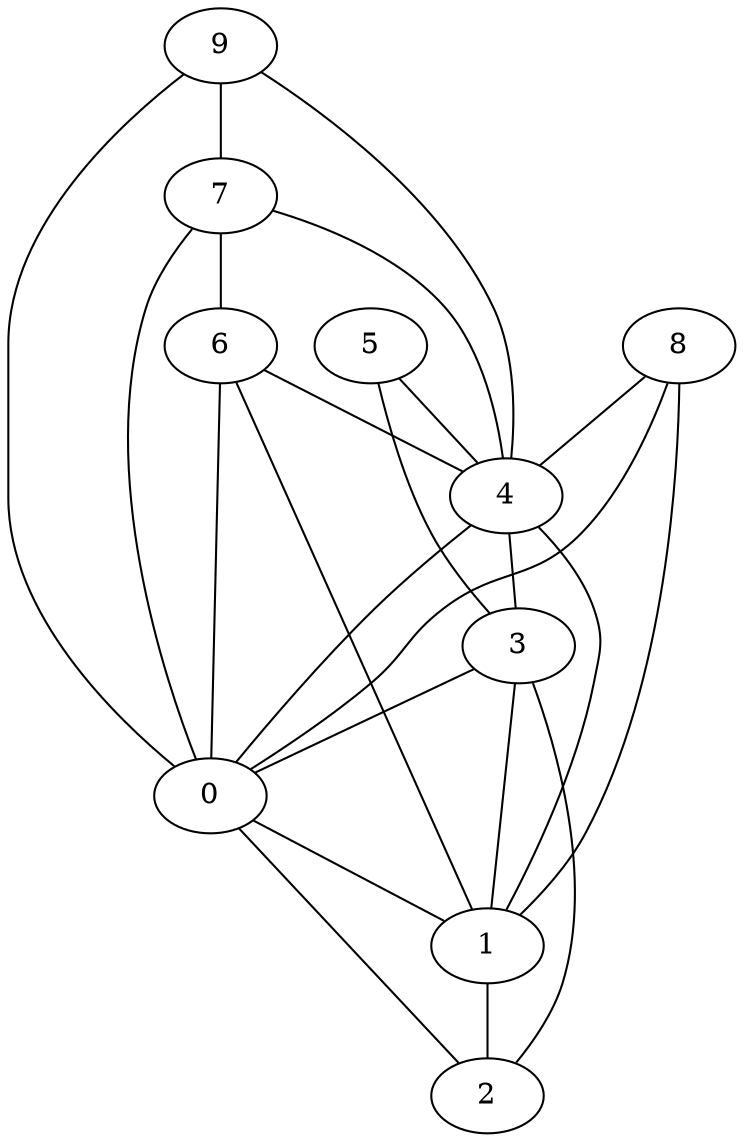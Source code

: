 graph {
    0 [ label = "0" ]
    1 [ label = "1" ]
    2 [ label = "2" ]
    3 [ label = "3" ]
    4 [ label = "4" ]
    5 [ label = "5" ]
    6 [ label = "6" ]
    7 [ label = "7" ]
    8 [ label = "8" ]
    9 [ label = "9" ]
    0 -- 1 [ ]
    0 -- 2 [ ]
    1 -- 2 [ ]
    3 -- 0 [ ]
    3 -- 1 [ ]
    3 -- 2 [ ]
    4 -- 0 [ ]
    4 -- 1 [ ]
    4 -- 3 [ ]
    9 -- 7 [ ]
    5 -- 3 [ ]
    5 -- 4 [ ]
    6 -- 0 [ ]
    6 -- 1 [ ]
    6 -- 4 [ ]
    7 -- 0 [ ]
    7 -- 4 [ ]
    7 -- 6 [ ]
    8 -- 0 [ ]
    8 -- 1 [ ]
    8 -- 4 [ ]
    9 -- 0 [ ]
    9 -- 4 [ ]
}
